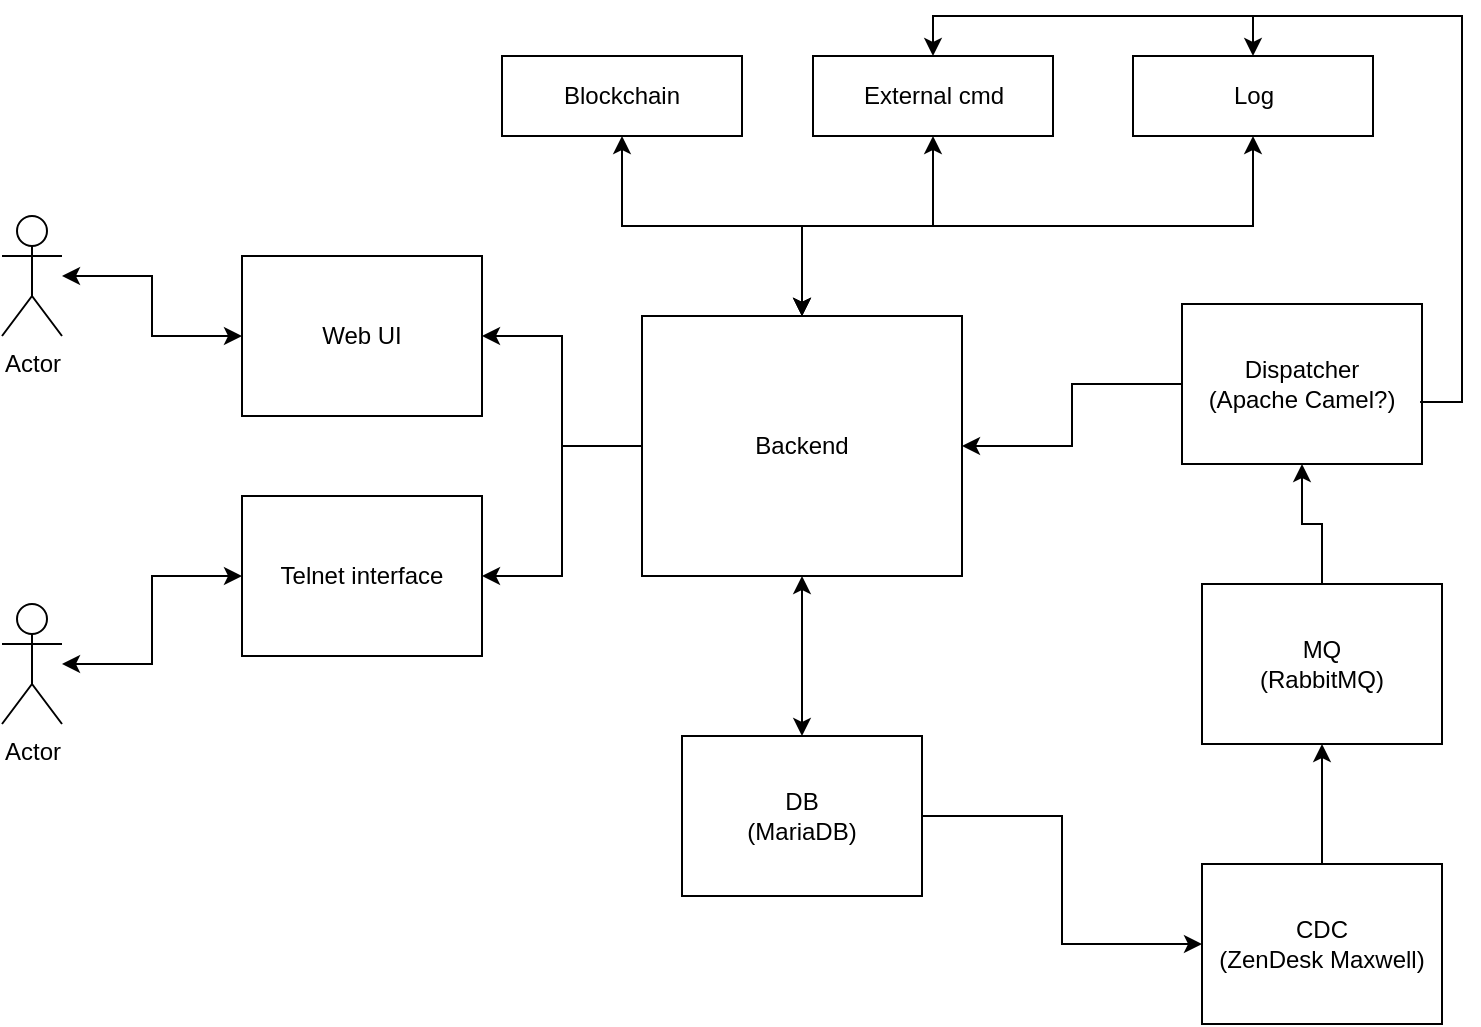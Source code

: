<mxfile version="22.0.2" type="device">
  <diagram name="Page-1" id="-af-F9NjFC8WrOkOsEYA">
    <mxGraphModel dx="1349" dy="1049" grid="1" gridSize="10" guides="1" tooltips="1" connect="1" arrows="1" fold="1" page="1" pageScale="1" pageWidth="1169" pageHeight="827" math="0" shadow="0">
      <root>
        <mxCell id="0" />
        <mxCell id="1" parent="0" />
        <mxCell id="2kvfw3wUu_M_9TKI7Y0f-6" style="edgeStyle=orthogonalEdgeStyle;rounded=0;orthogonalLoop=1;jettySize=auto;html=1;exitX=1;exitY=0.5;exitDx=0;exitDy=0;entryX=0;entryY=0.5;entryDx=0;entryDy=0;" parent="1" source="2kvfw3wUu_M_9TKI7Y0f-2" target="2kvfw3wUu_M_9TKI7Y0f-3" edge="1">
          <mxGeometry relative="1" as="geometry" />
        </mxCell>
        <mxCell id="2kvfw3wUu_M_9TKI7Y0f-2" value="DB&lt;br&gt;(MariaDB)" style="rounded=0;whiteSpace=wrap;html=1;" parent="1" vertex="1">
          <mxGeometry x="560" y="522" width="120" height="80" as="geometry" />
        </mxCell>
        <mxCell id="2kvfw3wUu_M_9TKI7Y0f-10" value="" style="edgeStyle=orthogonalEdgeStyle;rounded=0;orthogonalLoop=1;jettySize=auto;html=1;" parent="1" source="2kvfw3wUu_M_9TKI7Y0f-3" target="2kvfw3wUu_M_9TKI7Y0f-4" edge="1">
          <mxGeometry relative="1" as="geometry" />
        </mxCell>
        <mxCell id="2kvfw3wUu_M_9TKI7Y0f-3" value="CDC&lt;br&gt;(ZenDesk Maxwell)" style="rounded=0;whiteSpace=wrap;html=1;" parent="1" vertex="1">
          <mxGeometry x="820" y="586" width="120" height="80" as="geometry" />
        </mxCell>
        <mxCell id="2kvfw3wUu_M_9TKI7Y0f-11" value="" style="edgeStyle=orthogonalEdgeStyle;rounded=0;orthogonalLoop=1;jettySize=auto;html=1;" parent="1" source="2kvfw3wUu_M_9TKI7Y0f-4" target="2kvfw3wUu_M_9TKI7Y0f-5" edge="1">
          <mxGeometry relative="1" as="geometry" />
        </mxCell>
        <mxCell id="2kvfw3wUu_M_9TKI7Y0f-4" value="MQ&lt;br&gt;(RabbitMQ)" style="rounded=0;whiteSpace=wrap;html=1;" parent="1" vertex="1">
          <mxGeometry x="820" y="446" width="120" height="80" as="geometry" />
        </mxCell>
        <mxCell id="2kvfw3wUu_M_9TKI7Y0f-12" value="" style="edgeStyle=orthogonalEdgeStyle;rounded=0;orthogonalLoop=1;jettySize=auto;html=1;" parent="1" source="2kvfw3wUu_M_9TKI7Y0f-5" target="2kvfw3wUu_M_9TKI7Y0f-7" edge="1">
          <mxGeometry relative="1" as="geometry" />
        </mxCell>
        <mxCell id="2kvfw3wUu_M_9TKI7Y0f-28" value="" style="edgeStyle=orthogonalEdgeStyle;rounded=0;orthogonalLoop=1;jettySize=auto;html=1;entryX=0.5;entryY=0;entryDx=0;entryDy=0;exitX=1.008;exitY=0.613;exitDx=0;exitDy=0;exitPerimeter=0;" parent="1" source="2kvfw3wUu_M_9TKI7Y0f-5" target="2kvfw3wUu_M_9TKI7Y0f-23" edge="1">
          <mxGeometry relative="1" as="geometry">
            <mxPoint x="1060" y="182" as="targetPoint" />
          </mxGeometry>
        </mxCell>
        <mxCell id="2kvfw3wUu_M_9TKI7Y0f-5" value="Dispatcher&lt;br&gt;(Apache Camel?)" style="rounded=0;whiteSpace=wrap;html=1;" parent="1" vertex="1">
          <mxGeometry x="810" y="306" width="120" height="80" as="geometry" />
        </mxCell>
        <mxCell id="2kvfw3wUu_M_9TKI7Y0f-14" value="" style="edgeStyle=orthogonalEdgeStyle;rounded=0;orthogonalLoop=1;jettySize=auto;html=1;" parent="1" source="2kvfw3wUu_M_9TKI7Y0f-7" target="2kvfw3wUu_M_9TKI7Y0f-8" edge="1">
          <mxGeometry relative="1" as="geometry" />
        </mxCell>
        <mxCell id="2kvfw3wUu_M_9TKI7Y0f-15" style="edgeStyle=orthogonalEdgeStyle;rounded=0;orthogonalLoop=1;jettySize=auto;html=1;entryX=1;entryY=0.5;entryDx=0;entryDy=0;" parent="1" source="2kvfw3wUu_M_9TKI7Y0f-7" target="2kvfw3wUu_M_9TKI7Y0f-9" edge="1">
          <mxGeometry relative="1" as="geometry" />
        </mxCell>
        <mxCell id="2kvfw3wUu_M_9TKI7Y0f-24" value="" style="edgeStyle=orthogonalEdgeStyle;rounded=0;orthogonalLoop=1;jettySize=auto;html=1;startArrow=classic;startFill=1;" parent="1" source="2kvfw3wUu_M_9TKI7Y0f-7" target="2kvfw3wUu_M_9TKI7Y0f-2" edge="1">
          <mxGeometry relative="1" as="geometry" />
        </mxCell>
        <mxCell id="2kvfw3wUu_M_9TKI7Y0f-25" value="" style="edgeStyle=orthogonalEdgeStyle;rounded=0;orthogonalLoop=1;jettySize=auto;html=1;startArrow=classic;startFill=1;" parent="1" source="2kvfw3wUu_M_9TKI7Y0f-7" target="2kvfw3wUu_M_9TKI7Y0f-22" edge="1">
          <mxGeometry relative="1" as="geometry" />
        </mxCell>
        <mxCell id="2kvfw3wUu_M_9TKI7Y0f-7" value="Backend" style="rounded=0;whiteSpace=wrap;html=1;" parent="1" vertex="1">
          <mxGeometry x="540" y="312" width="160" height="130" as="geometry" />
        </mxCell>
        <mxCell id="2kvfw3wUu_M_9TKI7Y0f-17" value="" style="edgeStyle=orthogonalEdgeStyle;rounded=0;orthogonalLoop=1;jettySize=auto;html=1;startArrow=classic;startFill=1;" parent="1" source="2kvfw3wUu_M_9TKI7Y0f-8" target="2kvfw3wUu_M_9TKI7Y0f-16" edge="1">
          <mxGeometry relative="1" as="geometry" />
        </mxCell>
        <mxCell id="2kvfw3wUu_M_9TKI7Y0f-8" value="Web UI" style="rounded=0;whiteSpace=wrap;html=1;" parent="1" vertex="1">
          <mxGeometry x="340" y="282" width="120" height="80" as="geometry" />
        </mxCell>
        <mxCell id="2kvfw3wUu_M_9TKI7Y0f-19" value="" style="edgeStyle=orthogonalEdgeStyle;rounded=0;orthogonalLoop=1;jettySize=auto;html=1;startArrow=classic;startFill=1;" parent="1" source="2kvfw3wUu_M_9TKI7Y0f-9" target="2kvfw3wUu_M_9TKI7Y0f-18" edge="1">
          <mxGeometry relative="1" as="geometry" />
        </mxCell>
        <mxCell id="2kvfw3wUu_M_9TKI7Y0f-9" value="Telnet interface" style="rounded=0;whiteSpace=wrap;html=1;" parent="1" vertex="1">
          <mxGeometry x="340" y="402" width="120" height="80" as="geometry" />
        </mxCell>
        <mxCell id="2kvfw3wUu_M_9TKI7Y0f-16" value="Actor" style="shape=umlActor;verticalLabelPosition=bottom;verticalAlign=top;html=1;outlineConnect=0;" parent="1" vertex="1">
          <mxGeometry x="220" y="262" width="30" height="60" as="geometry" />
        </mxCell>
        <mxCell id="2kvfw3wUu_M_9TKI7Y0f-18" value="Actor" style="shape=umlActor;verticalLabelPosition=bottom;verticalAlign=top;html=1;outlineConnect=0;" parent="1" vertex="1">
          <mxGeometry x="220" y="456" width="30" height="60" as="geometry" />
        </mxCell>
        <mxCell id="2kvfw3wUu_M_9TKI7Y0f-21" value="Blockchain" style="rounded=0;whiteSpace=wrap;html=1;" parent="1" vertex="1">
          <mxGeometry x="470" y="182" width="120" height="40" as="geometry" />
        </mxCell>
        <mxCell id="2kvfw3wUu_M_9TKI7Y0f-22" value="External cmd" style="rounded=0;whiteSpace=wrap;html=1;" parent="1" vertex="1">
          <mxGeometry x="625.5" y="182" width="120" height="40" as="geometry" />
        </mxCell>
        <mxCell id="2kvfw3wUu_M_9TKI7Y0f-23" value="Log" style="rounded=0;whiteSpace=wrap;html=1;" parent="1" vertex="1">
          <mxGeometry x="785.5" y="182" width="120" height="40" as="geometry" />
        </mxCell>
        <mxCell id="2kvfw3wUu_M_9TKI7Y0f-26" value="" style="edgeStyle=orthogonalEdgeStyle;rounded=0;orthogonalLoop=1;jettySize=auto;html=1;startArrow=classic;startFill=1;entryX=0.5;entryY=1;entryDx=0;entryDy=0;exitX=0.5;exitY=0;exitDx=0;exitDy=0;" parent="1" source="2kvfw3wUu_M_9TKI7Y0f-7" target="2kvfw3wUu_M_9TKI7Y0f-23" edge="1">
          <mxGeometry relative="1" as="geometry">
            <mxPoint x="630" y="322" as="sourcePoint" />
            <mxPoint x="696" y="232" as="targetPoint" />
          </mxGeometry>
        </mxCell>
        <mxCell id="2kvfw3wUu_M_9TKI7Y0f-27" value="" style="edgeStyle=orthogonalEdgeStyle;rounded=0;orthogonalLoop=1;jettySize=auto;html=1;startArrow=classic;startFill=1;entryX=0.5;entryY=1;entryDx=0;entryDy=0;exitX=0.5;exitY=0;exitDx=0;exitDy=0;" parent="1" source="2kvfw3wUu_M_9TKI7Y0f-7" target="2kvfw3wUu_M_9TKI7Y0f-21" edge="1">
          <mxGeometry relative="1" as="geometry">
            <mxPoint x="640" y="332" as="sourcePoint" />
            <mxPoint x="706" y="242" as="targetPoint" />
          </mxGeometry>
        </mxCell>
        <mxCell id="2kvfw3wUu_M_9TKI7Y0f-29" value="" style="edgeStyle=orthogonalEdgeStyle;rounded=0;orthogonalLoop=1;jettySize=auto;html=1;entryX=0.5;entryY=0;entryDx=0;entryDy=0;exitX=0.992;exitY=0.613;exitDx=0;exitDy=0;exitPerimeter=0;" parent="1" source="2kvfw3wUu_M_9TKI7Y0f-5" target="2kvfw3wUu_M_9TKI7Y0f-22" edge="1">
          <mxGeometry relative="1" as="geometry">
            <mxPoint x="1050" y="362" as="sourcePoint" />
            <mxPoint x="856" y="192" as="targetPoint" />
          </mxGeometry>
        </mxCell>
      </root>
    </mxGraphModel>
  </diagram>
</mxfile>
